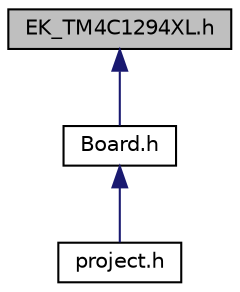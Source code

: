 digraph "EK_TM4C1294XL.h"
{
 // LATEX_PDF_SIZE
  edge [fontname="Helvetica",fontsize="10",labelfontname="Helvetica",labelfontsize="10"];
  node [fontname="Helvetica",fontsize="10",shape=record];
  Node1 [label="EK_TM4C1294XL.h",height=0.2,width=0.4,color="black", fillcolor="grey75", style="filled", fontcolor="black",tooltip="EK_TM4C1294XL Board Specific APIs."];
  Node1 -> Node2 [dir="back",color="midnightblue",fontsize="10",style="solid",fontname="Helvetica"];
  Node2 [label="Board.h",height=0.2,width=0.4,color="black", fillcolor="white", style="filled",URL="$_board_8h_source.html",tooltip=" "];
  Node2 -> Node3 [dir="back",color="midnightblue",fontsize="10",style="solid",fontname="Helvetica"];
  Node3 [label="project.h",height=0.2,width=0.4,color="black", fillcolor="white", style="filled",URL="$project_8h_source.html",tooltip=" "];
}
